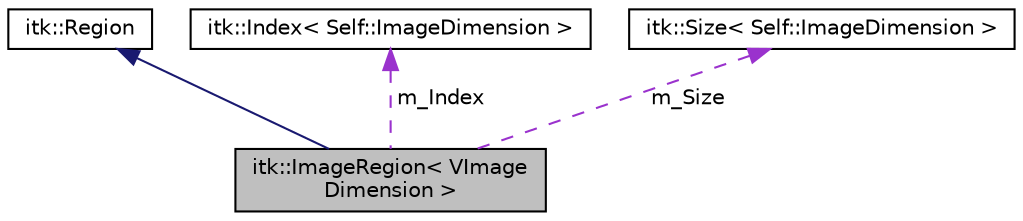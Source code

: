 digraph "itk::ImageRegion&lt; VImageDimension &gt;"
{
 // LATEX_PDF_SIZE
  edge [fontname="Helvetica",fontsize="10",labelfontname="Helvetica",labelfontsize="10"];
  node [fontname="Helvetica",fontsize="10",shape=record];
  Node1 [label="itk::ImageRegion\< VImage\lDimension \>",height=0.2,width=0.4,color="black", fillcolor="grey75", style="filled", fontcolor="black",tooltip="An image region represents a structured region of data."];
  Node2 -> Node1 [dir="back",color="midnightblue",fontsize="10",style="solid",fontname="Helvetica"];
  Node2 [label="itk::Region",height=0.2,width=0.4,color="black", fillcolor="white", style="filled",URL="$classitk_1_1Region.html",tooltip="A region represents some portion or piece of data."];
  Node3 -> Node1 [dir="back",color="darkorchid3",fontsize="10",style="dashed",label=" m_Index" ,fontname="Helvetica"];
  Node3 [label="itk::Index\< Self::ImageDimension \>",height=0.2,width=0.4,color="black", fillcolor="white", style="filled",URL="$structitk_1_1Index.html",tooltip=" "];
  Node4 -> Node1 [dir="back",color="darkorchid3",fontsize="10",style="dashed",label=" m_Size" ,fontname="Helvetica"];
  Node4 [label="itk::Size\< Self::ImageDimension \>",height=0.2,width=0.4,color="black", fillcolor="white", style="filled",URL="$structitk_1_1Size.html",tooltip=" "];
}
